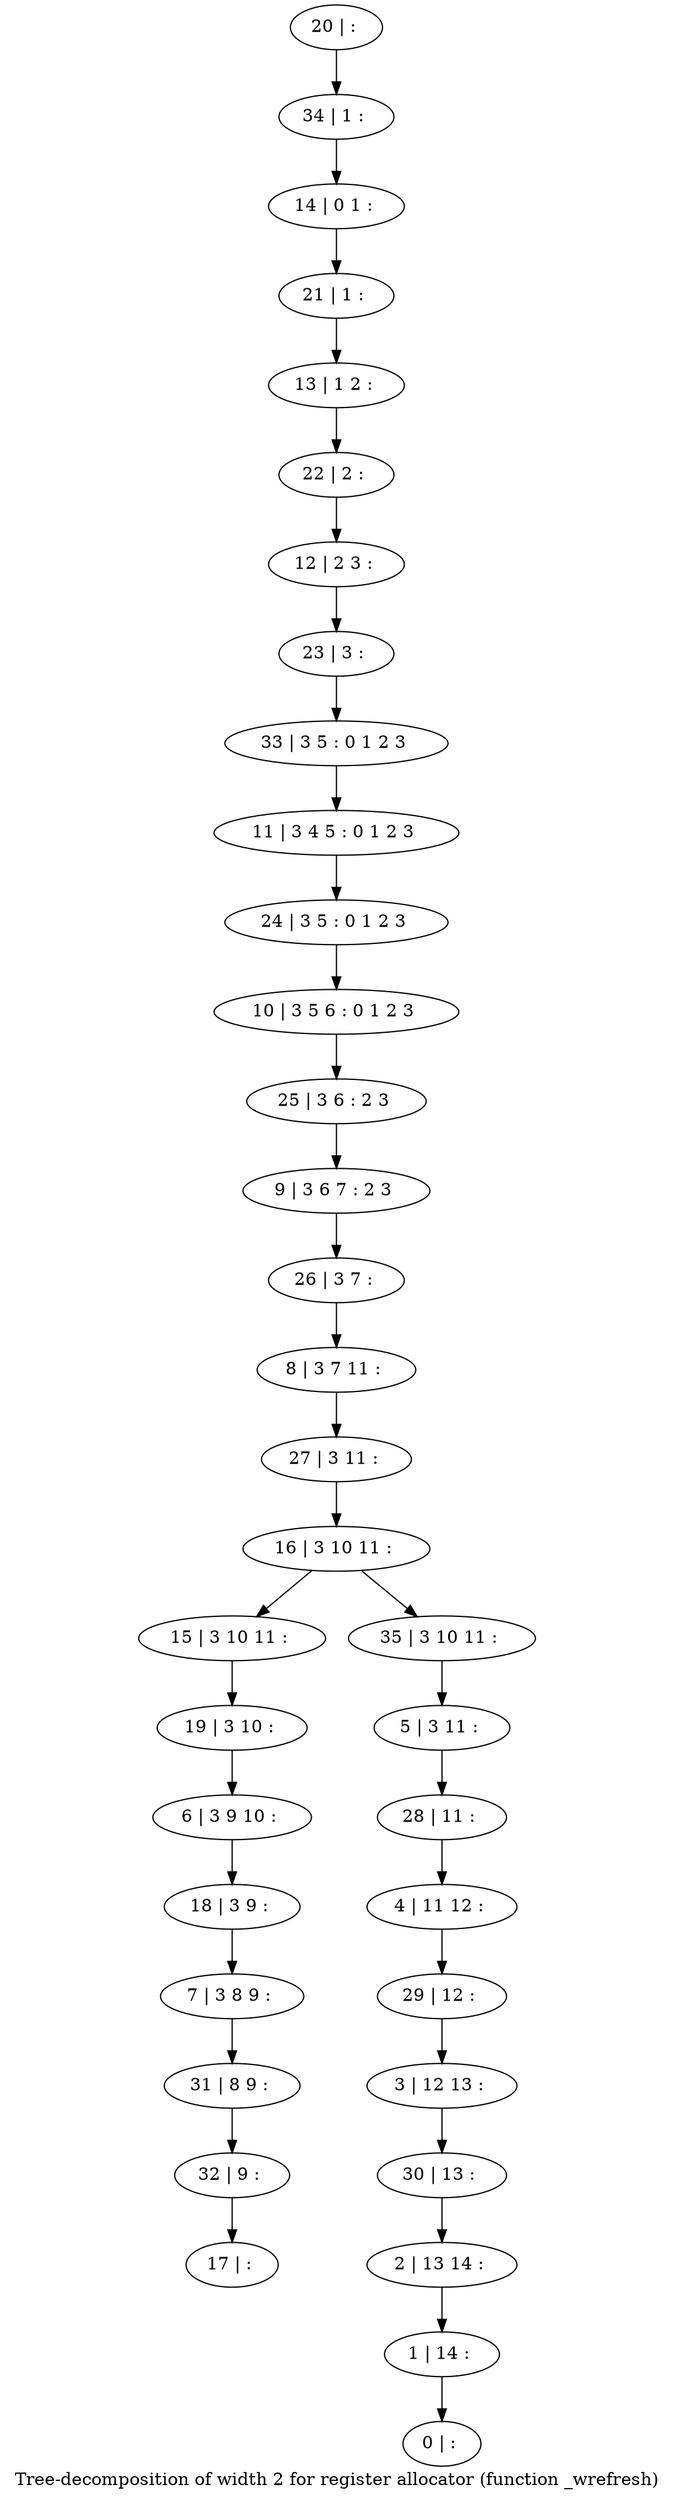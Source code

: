 digraph G {
graph [label="Tree-decomposition of width 2 for register allocator (function _wrefresh)"]
0[label="0 | : "];
1[label="1 | 14 : "];
2[label="2 | 13 14 : "];
3[label="3 | 12 13 : "];
4[label="4 | 11 12 : "];
5[label="5 | 3 11 : "];
6[label="6 | 3 9 10 : "];
7[label="7 | 3 8 9 : "];
8[label="8 | 3 7 11 : "];
9[label="9 | 3 6 7 : 2 3 "];
10[label="10 | 3 5 6 : 0 1 2 3 "];
11[label="11 | 3 4 5 : 0 1 2 3 "];
12[label="12 | 2 3 : "];
13[label="13 | 1 2 : "];
14[label="14 | 0 1 : "];
15[label="15 | 3 10 11 : "];
16[label="16 | 3 10 11 : "];
17[label="17 | : "];
18[label="18 | 3 9 : "];
19[label="19 | 3 10 : "];
20[label="20 | : "];
21[label="21 | 1 : "];
22[label="22 | 2 : "];
23[label="23 | 3 : "];
24[label="24 | 3 5 : 0 1 2 3 "];
25[label="25 | 3 6 : 2 3 "];
26[label="26 | 3 7 : "];
27[label="27 | 3 11 : "];
28[label="28 | 11 : "];
29[label="29 | 12 : "];
30[label="30 | 13 : "];
31[label="31 | 8 9 : "];
32[label="32 | 9 : "];
33[label="33 | 3 5 : 0 1 2 3 "];
34[label="34 | 1 : "];
35[label="35 | 3 10 11 : "];
18->7 ;
6->18 ;
19->6 ;
15->19 ;
7->31 ;
32->17 ;
31->32 ;
20->34 ;
34->14 ;
14->21 ;
21->13 ;
13->22 ;
22->12 ;
12->23 ;
23->33 ;
33->11 ;
11->24 ;
24->10 ;
10->25 ;
25->9 ;
9->26 ;
26->8 ;
8->27 ;
27->16 ;
5->28 ;
28->4 ;
4->29 ;
29->3 ;
3->30 ;
30->2 ;
2->1 ;
1->0 ;
35->5 ;
16->15 ;
16->35 ;
}
